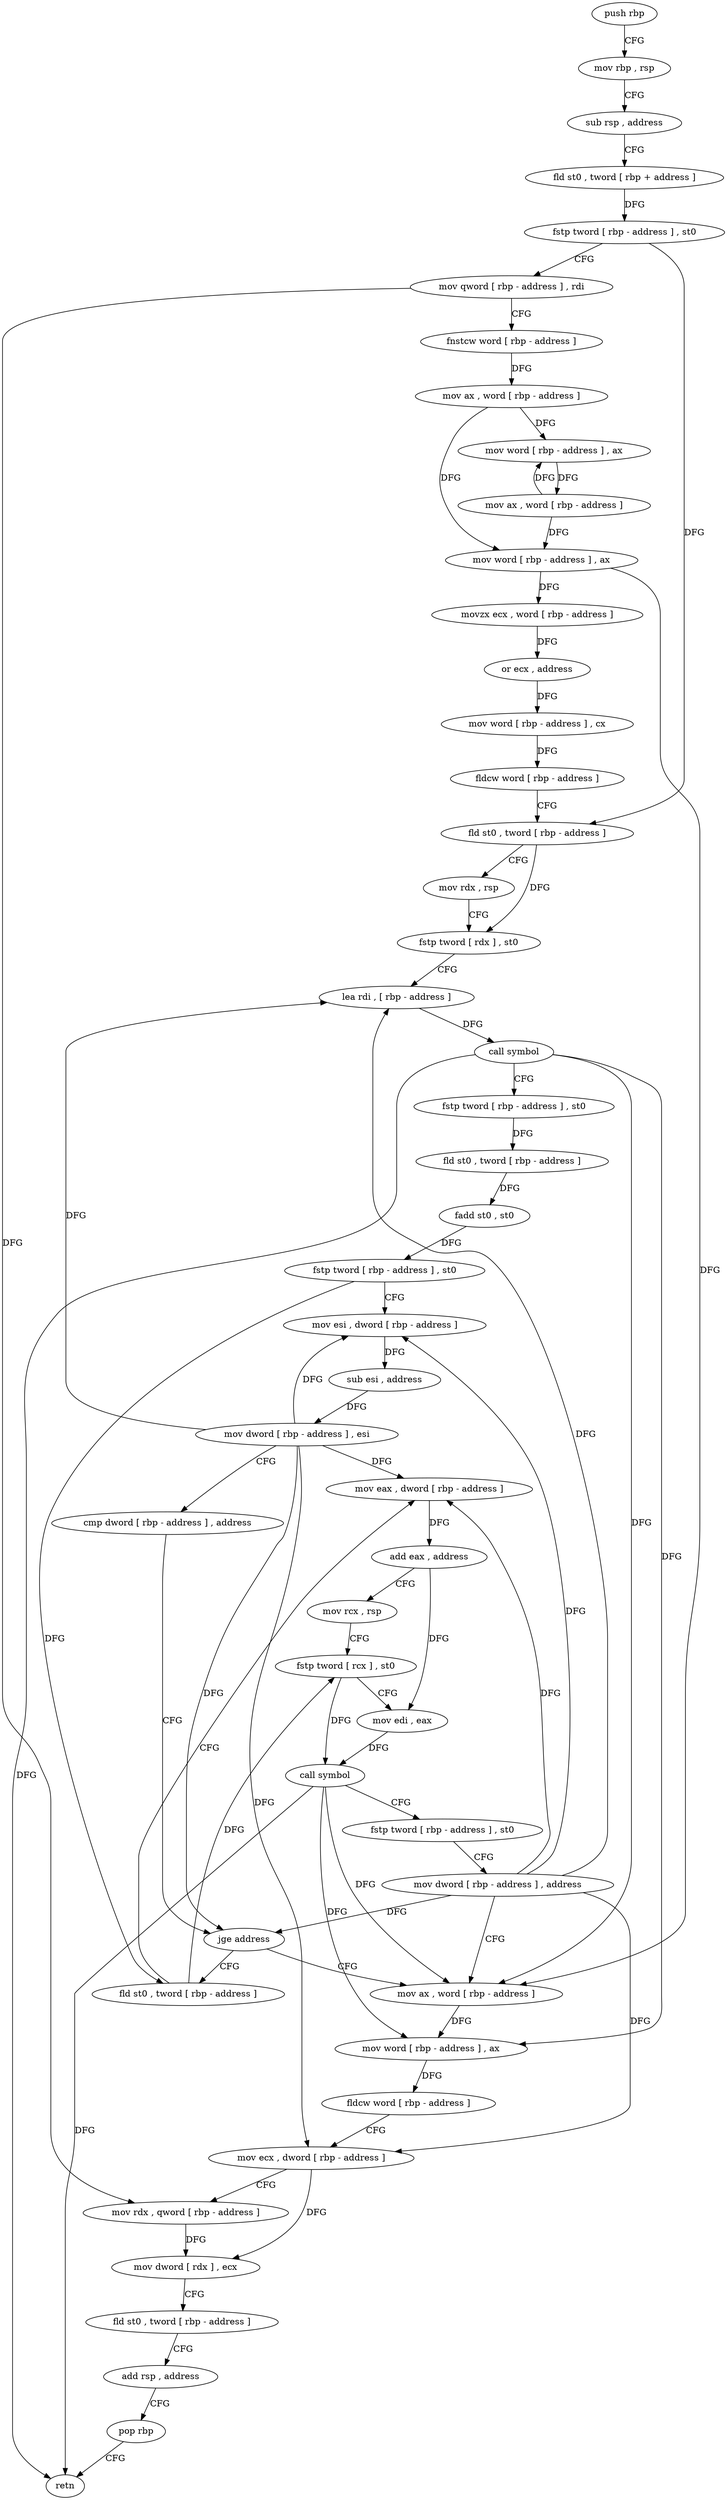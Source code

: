 digraph "func" {
"369632" [label = "push rbp" ]
"369633" [label = "mov rbp , rsp" ]
"369636" [label = "sub rsp , address" ]
"369640" [label = "fld st0 , tword [ rbp + address ]" ]
"369643" [label = "fstp tword [ rbp - address ] , st0" ]
"369646" [label = "mov qword [ rbp - address ] , rdi" ]
"369650" [label = "fnstcw word [ rbp - address ]" ]
"369653" [label = "mov ax , word [ rbp - address ]" ]
"369657" [label = "mov word [ rbp - address ] , ax" ]
"369661" [label = "mov ax , word [ rbp - address ]" ]
"369665" [label = "mov word [ rbp - address ] , ax" ]
"369669" [label = "movzx ecx , word [ rbp - address ]" ]
"369673" [label = "or ecx , address" ]
"369679" [label = "mov word [ rbp - address ] , cx" ]
"369683" [label = "fldcw word [ rbp - address ]" ]
"369686" [label = "fld st0 , tword [ rbp - address ]" ]
"369689" [label = "mov rdx , rsp" ]
"369692" [label = "fstp tword [ rdx ] , st0" ]
"369694" [label = "lea rdi , [ rbp - address ]" ]
"369698" [label = "call symbol" ]
"369703" [label = "fstp tword [ rbp - address ] , st0" ]
"369706" [label = "fld st0 , tword [ rbp - address ]" ]
"369709" [label = "fadd st0 , st0" ]
"369711" [label = "fstp tword [ rbp - address ] , st0" ]
"369714" [label = "mov esi , dword [ rbp - address ]" ]
"369717" [label = "sub esi , address" ]
"369720" [label = "mov dword [ rbp - address ] , esi" ]
"369723" [label = "cmp dword [ rbp - address ] , address" ]
"369730" [label = "jge address" ]
"369769" [label = "mov ax , word [ rbp - address ]" ]
"369736" [label = "fld st0 , tword [ rbp - address ]" ]
"369773" [label = "mov word [ rbp - address ] , ax" ]
"369777" [label = "fldcw word [ rbp - address ]" ]
"369780" [label = "mov ecx , dword [ rbp - address ]" ]
"369783" [label = "mov rdx , qword [ rbp - address ]" ]
"369787" [label = "mov dword [ rdx ] , ecx" ]
"369789" [label = "fld st0 , tword [ rbp - address ]" ]
"369792" [label = "add rsp , address" ]
"369796" [label = "pop rbp" ]
"369797" [label = "retn" ]
"369739" [label = "mov eax , dword [ rbp - address ]" ]
"369742" [label = "add eax , address" ]
"369747" [label = "mov rcx , rsp" ]
"369750" [label = "fstp tword [ rcx ] , st0" ]
"369752" [label = "mov edi , eax" ]
"369754" [label = "call symbol" ]
"369759" [label = "fstp tword [ rbp - address ] , st0" ]
"369762" [label = "mov dword [ rbp - address ] , address" ]
"369632" -> "369633" [ label = "CFG" ]
"369633" -> "369636" [ label = "CFG" ]
"369636" -> "369640" [ label = "CFG" ]
"369640" -> "369643" [ label = "DFG" ]
"369643" -> "369646" [ label = "CFG" ]
"369643" -> "369686" [ label = "DFG" ]
"369646" -> "369650" [ label = "CFG" ]
"369646" -> "369783" [ label = "DFG" ]
"369650" -> "369653" [ label = "DFG" ]
"369653" -> "369657" [ label = "DFG" ]
"369653" -> "369665" [ label = "DFG" ]
"369657" -> "369661" [ label = "DFG" ]
"369661" -> "369665" [ label = "DFG" ]
"369661" -> "369657" [ label = "DFG" ]
"369665" -> "369669" [ label = "DFG" ]
"369665" -> "369769" [ label = "DFG" ]
"369669" -> "369673" [ label = "DFG" ]
"369673" -> "369679" [ label = "DFG" ]
"369679" -> "369683" [ label = "DFG" ]
"369683" -> "369686" [ label = "CFG" ]
"369686" -> "369689" [ label = "CFG" ]
"369686" -> "369692" [ label = "DFG" ]
"369689" -> "369692" [ label = "CFG" ]
"369692" -> "369694" [ label = "CFG" ]
"369694" -> "369698" [ label = "DFG" ]
"369698" -> "369703" [ label = "CFG" ]
"369698" -> "369769" [ label = "DFG" ]
"369698" -> "369773" [ label = "DFG" ]
"369698" -> "369797" [ label = "DFG" ]
"369703" -> "369706" [ label = "DFG" ]
"369706" -> "369709" [ label = "DFG" ]
"369709" -> "369711" [ label = "DFG" ]
"369711" -> "369714" [ label = "CFG" ]
"369711" -> "369736" [ label = "DFG" ]
"369714" -> "369717" [ label = "DFG" ]
"369717" -> "369720" [ label = "DFG" ]
"369720" -> "369723" [ label = "CFG" ]
"369720" -> "369694" [ label = "DFG" ]
"369720" -> "369714" [ label = "DFG" ]
"369720" -> "369730" [ label = "DFG" ]
"369720" -> "369780" [ label = "DFG" ]
"369720" -> "369739" [ label = "DFG" ]
"369723" -> "369730" [ label = "CFG" ]
"369730" -> "369769" [ label = "CFG" ]
"369730" -> "369736" [ label = "CFG" ]
"369769" -> "369773" [ label = "DFG" ]
"369736" -> "369739" [ label = "CFG" ]
"369736" -> "369750" [ label = "DFG" ]
"369773" -> "369777" [ label = "DFG" ]
"369777" -> "369780" [ label = "CFG" ]
"369780" -> "369783" [ label = "CFG" ]
"369780" -> "369787" [ label = "DFG" ]
"369783" -> "369787" [ label = "DFG" ]
"369787" -> "369789" [ label = "CFG" ]
"369789" -> "369792" [ label = "CFG" ]
"369792" -> "369796" [ label = "CFG" ]
"369796" -> "369797" [ label = "CFG" ]
"369739" -> "369742" [ label = "DFG" ]
"369742" -> "369747" [ label = "CFG" ]
"369742" -> "369752" [ label = "DFG" ]
"369747" -> "369750" [ label = "CFG" ]
"369750" -> "369752" [ label = "CFG" ]
"369750" -> "369754" [ label = "DFG" ]
"369752" -> "369754" [ label = "DFG" ]
"369754" -> "369759" [ label = "CFG" ]
"369754" -> "369773" [ label = "DFG" ]
"369754" -> "369769" [ label = "DFG" ]
"369754" -> "369797" [ label = "DFG" ]
"369759" -> "369762" [ label = "CFG" ]
"369762" -> "369769" [ label = "CFG" ]
"369762" -> "369694" [ label = "DFG" ]
"369762" -> "369714" [ label = "DFG" ]
"369762" -> "369730" [ label = "DFG" ]
"369762" -> "369780" [ label = "DFG" ]
"369762" -> "369739" [ label = "DFG" ]
}
